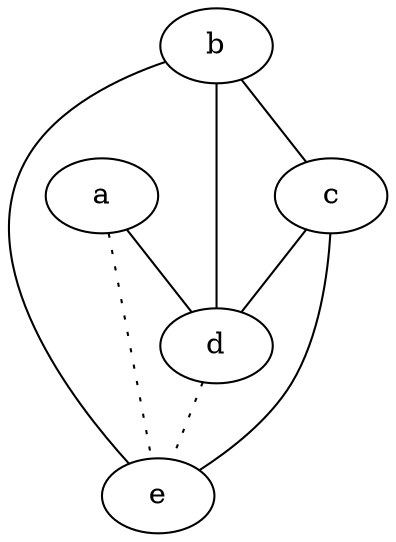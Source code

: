 graph {
a -- d;
a -- e [style=dotted];
b -- c;
b -- d;
b -- e;
c -- d;
c -- e;
d -- e [style=dotted];
}
